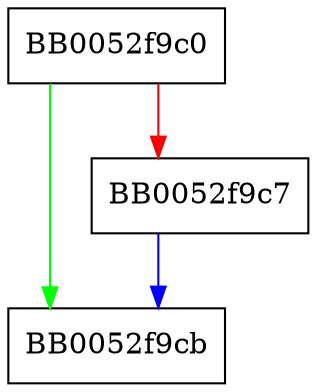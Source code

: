 digraph BIO_number_written {
  node [shape="box"];
  graph [splines=ortho];
  BB0052f9c0 -> BB0052f9cb [color="green"];
  BB0052f9c0 -> BB0052f9c7 [color="red"];
  BB0052f9c7 -> BB0052f9cb [color="blue"];
}